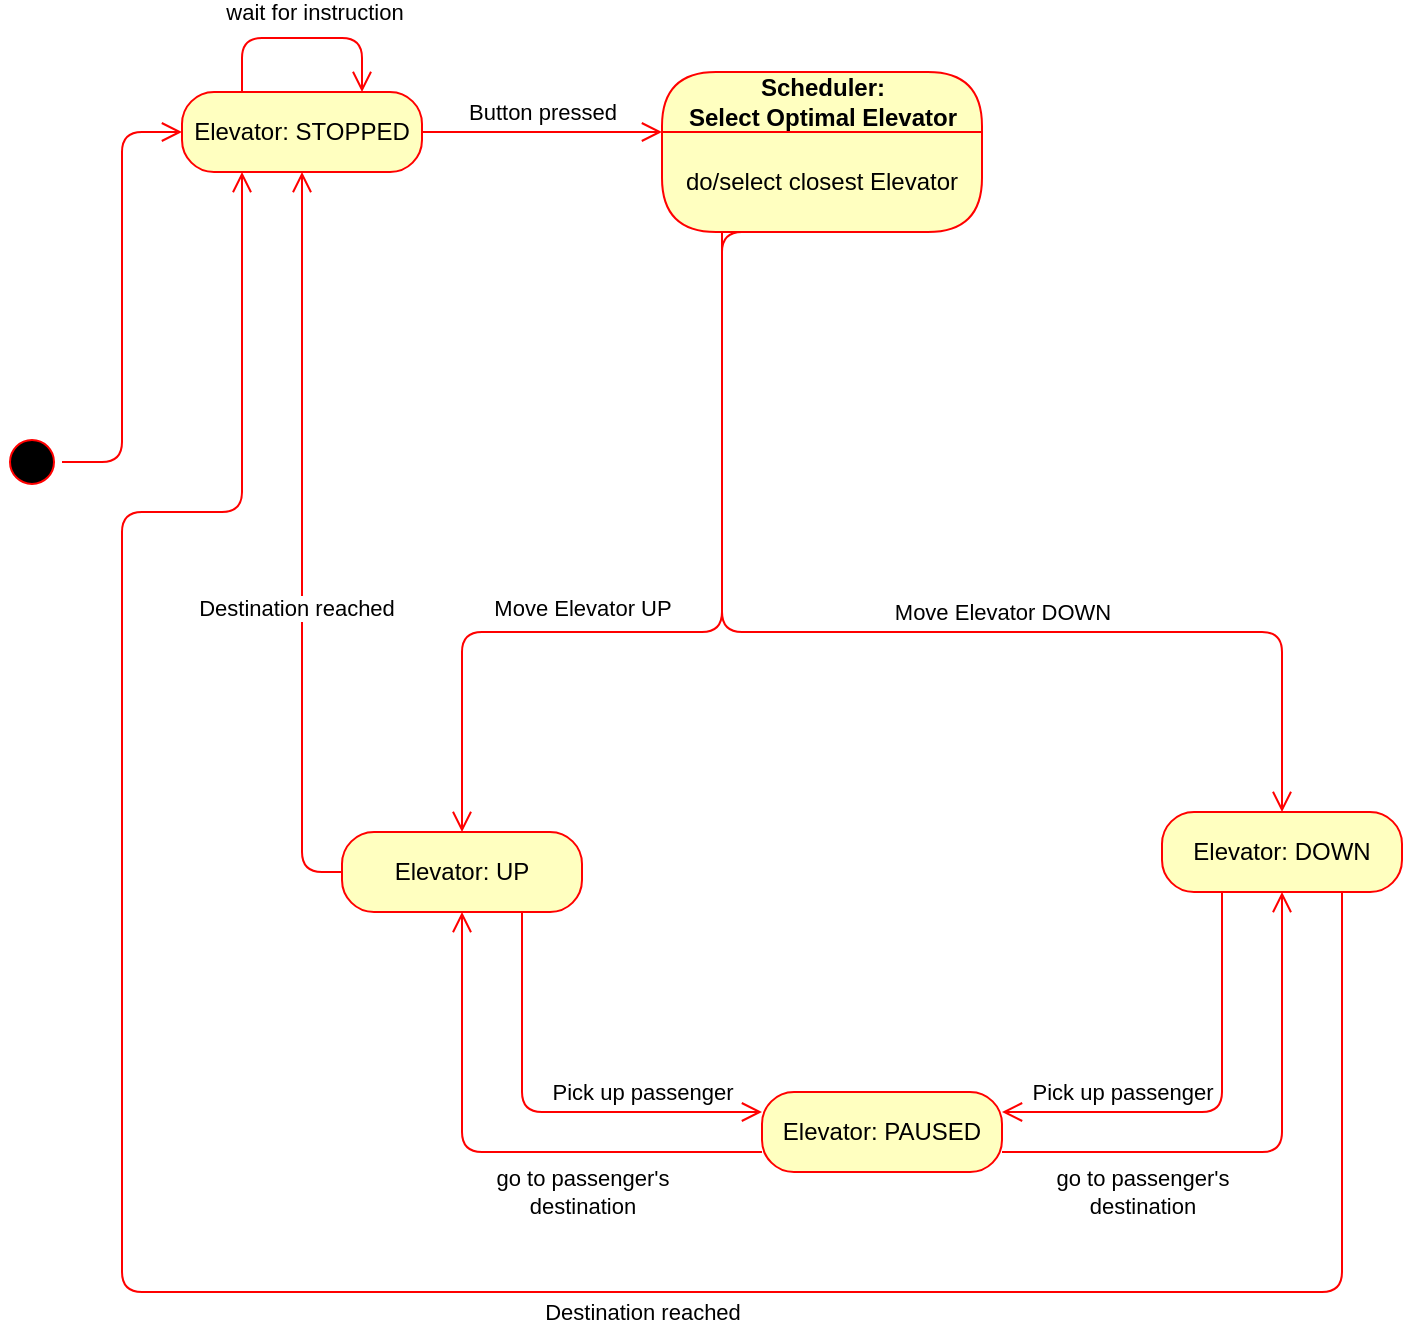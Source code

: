 <mxfile version="14.4.8" type="device"><diagram id="ZYbVaWDMNsf0EwBjcff5" name="Page-1"><mxGraphModel dx="1422" dy="794" grid="1" gridSize="10" guides="1" tooltips="1" connect="1" arrows="1" fold="1" page="1" pageScale="1" pageWidth="850" pageHeight="1100" math="0" shadow="0"><root><mxCell id="0"/><mxCell id="1" parent="0"/><mxCell id="AgUk43DaRQtXCTuI8cT8-1" value="" style="ellipse;html=1;shape=startState;fillColor=#000000;strokeColor=#ff0000;" vertex="1" parent="1"><mxGeometry y="380" width="30" height="30" as="geometry"/></mxCell><mxCell id="AgUk43DaRQtXCTuI8cT8-2" value="" style="edgeStyle=orthogonalEdgeStyle;html=1;verticalAlign=bottom;endArrow=open;endSize=8;strokeColor=#ff0000;entryX=0;entryY=0.5;entryDx=0;entryDy=0;" edge="1" source="AgUk43DaRQtXCTuI8cT8-1" parent="1" target="AgUk43DaRQtXCTuI8cT8-49"><mxGeometry relative="1" as="geometry"><mxPoint x="70" y="395" as="targetPoint"/></mxGeometry></mxCell><mxCell id="AgUk43DaRQtXCTuI8cT8-8" value="Scheduler:&lt;br&gt;Select&amp;nbsp;Optimal Elevator" style="swimlane;html=1;fontStyle=1;align=center;verticalAlign=middle;childLayout=stackLayout;horizontal=1;startSize=30;horizontalStack=0;resizeParent=0;resizeLast=1;container=0;fontColor=#000000;collapsible=0;rounded=1;arcSize=30;strokeColor=#ff0000;fillColor=#ffffc0;swimlaneFillColor=#ffffc0;dropTarget=0;" vertex="1" parent="1"><mxGeometry x="330" y="200" width="160" height="80" as="geometry"/></mxCell><mxCell id="AgUk43DaRQtXCTuI8cT8-9" value="do/select closest Elevator" style="text;html=1;strokeColor=none;fillColor=none;align=center;verticalAlign=middle;spacingLeft=4;spacingRight=4;whiteSpace=wrap;overflow=hidden;rotatable=0;fontColor=#000000;" vertex="1" parent="AgUk43DaRQtXCTuI8cT8-8"><mxGeometry y="30" width="160" height="50" as="geometry"/></mxCell><mxCell id="AgUk43DaRQtXCTuI8cT8-10" value="" style="edgeStyle=orthogonalEdgeStyle;html=1;verticalAlign=bottom;endArrow=open;endSize=8;strokeColor=#ff0000;entryX=0.5;entryY=0;entryDx=0;entryDy=0;" edge="1" source="AgUk43DaRQtXCTuI8cT8-8" parent="1" target="AgUk43DaRQtXCTuI8cT8-47"><mxGeometry relative="1" as="geometry"><mxPoint x="320" y="540" as="targetPoint"/><Array as="points"><mxPoint x="360" y="480"/><mxPoint x="230" y="480"/></Array></mxGeometry></mxCell><mxCell id="AgUk43DaRQtXCTuI8cT8-30" value="Move Elevator UP" style="edgeLabel;html=1;align=center;verticalAlign=middle;resizable=0;points=[];" vertex="1" connectable="0" parent="AgUk43DaRQtXCTuI8cT8-10"><mxGeometry x="-0.236" y="-5" relative="1" as="geometry"><mxPoint x="-65" y="23" as="offset"/></mxGeometry></mxCell><mxCell id="AgUk43DaRQtXCTuI8cT8-24" value="" style="edgeStyle=orthogonalEdgeStyle;html=1;verticalAlign=bottom;endArrow=open;endSize=8;strokeColor=#ff0000;entryX=0;entryY=0;entryDx=0;entryDy=0;exitX=1;exitY=0.5;exitDx=0;exitDy=0;" edge="1" source="AgUk43DaRQtXCTuI8cT8-49" parent="1" target="AgUk43DaRQtXCTuI8cT8-9"><mxGeometry relative="1" as="geometry"><mxPoint x="140" y="450" as="targetPoint"/><mxPoint x="230" y="395" as="sourcePoint"/><Array as="points"><mxPoint x="330" y="230"/></Array></mxGeometry></mxCell><mxCell id="AgUk43DaRQtXCTuI8cT8-25" value="Button pressed" style="edgeLabel;html=1;align=center;verticalAlign=middle;resizable=0;points=[];" vertex="1" connectable="0" parent="AgUk43DaRQtXCTuI8cT8-24"><mxGeometry x="-0.248" y="-3" relative="1" as="geometry"><mxPoint x="15" y="-13" as="offset"/></mxGeometry></mxCell><mxCell id="AgUk43DaRQtXCTuI8cT8-43" value="&lt;span&gt;Elevator: DOWN&lt;/span&gt;" style="rounded=1;whiteSpace=wrap;html=1;arcSize=40;fontColor=#000000;fillColor=#ffffc0;strokeColor=#ff0000;" vertex="1" parent="1"><mxGeometry x="580" y="570" width="120" height="40" as="geometry"/></mxCell><mxCell id="AgUk43DaRQtXCTuI8cT8-44" value="" style="edgeStyle=orthogonalEdgeStyle;html=1;verticalAlign=bottom;endArrow=open;endSize=8;strokeColor=#ff0000;exitX=0.75;exitY=1;exitDx=0;exitDy=0;entryX=0.25;entryY=1;entryDx=0;entryDy=0;" edge="1" source="AgUk43DaRQtXCTuI8cT8-43" parent="1" target="AgUk43DaRQtXCTuI8cT8-49"><mxGeometry relative="1" as="geometry"><mxPoint x="540" y="590" as="targetPoint"/><Array as="points"><mxPoint x="670" y="810"/><mxPoint x="60" y="810"/><mxPoint x="60" y="420"/><mxPoint x="120" y="420"/></Array></mxGeometry></mxCell><mxCell id="AgUk43DaRQtXCTuI8cT8-69" value="Destination reached" style="edgeLabel;html=1;align=center;verticalAlign=middle;resizable=0;points=[];" vertex="1" connectable="0" parent="AgUk43DaRQtXCTuI8cT8-44"><mxGeometry x="-0.046" y="2" relative="1" as="geometry"><mxPoint x="132" y="8" as="offset"/></mxGeometry></mxCell><mxCell id="AgUk43DaRQtXCTuI8cT8-45" value="Elevator: PAUSED" style="rounded=1;whiteSpace=wrap;html=1;arcSize=40;fontColor=#000000;fillColor=#ffffc0;strokeColor=#ff0000;" vertex="1" parent="1"><mxGeometry x="380" y="710" width="120" height="40" as="geometry"/></mxCell><mxCell id="AgUk43DaRQtXCTuI8cT8-46" value="" style="edgeStyle=orthogonalEdgeStyle;html=1;verticalAlign=bottom;endArrow=open;endSize=8;strokeColor=#ff0000;entryX=0.5;entryY=1;entryDx=0;entryDy=0;" edge="1" source="AgUk43DaRQtXCTuI8cT8-45" parent="1" target="AgUk43DaRQtXCTuI8cT8-47"><mxGeometry relative="1" as="geometry"><mxPoint x="360" y="680" as="targetPoint"/><Array as="points"><mxPoint x="230" y="740"/></Array></mxGeometry></mxCell><mxCell id="AgUk43DaRQtXCTuI8cT8-66" value="go to passenger's&lt;br&gt;destination" style="edgeLabel;html=1;align=center;verticalAlign=middle;resizable=0;points=[];" vertex="1" connectable="0" parent="AgUk43DaRQtXCTuI8cT8-46"><mxGeometry x="-0.193" y="3" relative="1" as="geometry"><mxPoint x="19" y="17" as="offset"/></mxGeometry></mxCell><mxCell id="AgUk43DaRQtXCTuI8cT8-47" value="Elevator: UP" style="rounded=1;whiteSpace=wrap;html=1;arcSize=40;fontColor=#000000;fillColor=#ffffc0;strokeColor=#ff0000;" vertex="1" parent="1"><mxGeometry x="170" y="580" width="120" height="40" as="geometry"/></mxCell><mxCell id="AgUk43DaRQtXCTuI8cT8-49" value="Elevator: STOPPED" style="rounded=1;whiteSpace=wrap;html=1;arcSize=40;fontColor=#000000;fillColor=#ffffc0;strokeColor=#ff0000;" vertex="1" parent="1"><mxGeometry x="90" y="210" width="120" height="40" as="geometry"/></mxCell><mxCell id="AgUk43DaRQtXCTuI8cT8-53" value="" style="edgeStyle=orthogonalEdgeStyle;html=1;verticalAlign=bottom;endArrow=open;endSize=8;strokeColor=#ff0000;exitX=0.5;exitY=1;exitDx=0;exitDy=0;entryX=0.5;entryY=0;entryDx=0;entryDy=0;" edge="1" parent="1" source="AgUk43DaRQtXCTuI8cT8-9" target="AgUk43DaRQtXCTuI8cT8-43"><mxGeometry relative="1" as="geometry"><mxPoint x="550" y="520" as="targetPoint"/><mxPoint x="370" y="290" as="sourcePoint"/><Array as="points"><mxPoint x="360" y="280"/><mxPoint x="360" y="480"/><mxPoint x="640" y="480"/></Array></mxGeometry></mxCell><mxCell id="AgUk43DaRQtXCTuI8cT8-54" value="Move Elevator DOWN" style="edgeLabel;html=1;align=center;verticalAlign=middle;resizable=0;points=[];" vertex="1" connectable="0" parent="AgUk43DaRQtXCTuI8cT8-53"><mxGeometry x="-0.236" y="-5" relative="1" as="geometry"><mxPoint x="145" y="3" as="offset"/></mxGeometry></mxCell><mxCell id="AgUk43DaRQtXCTuI8cT8-58" value="" style="edgeStyle=orthogonalEdgeStyle;html=1;verticalAlign=bottom;endArrow=open;endSize=8;strokeColor=#ff0000;exitX=0;exitY=0.5;exitDx=0;exitDy=0;entryX=0.5;entryY=1;entryDx=0;entryDy=0;" edge="1" parent="1" source="AgUk43DaRQtXCTuI8cT8-47" target="AgUk43DaRQtXCTuI8cT8-49"><mxGeometry relative="1" as="geometry"><mxPoint x="140" y="440" as="targetPoint"/><mxPoint x="80" y="640" as="sourcePoint"/><Array as="points"><mxPoint x="150" y="600"/></Array></mxGeometry></mxCell><mxCell id="AgUk43DaRQtXCTuI8cT8-70" value="Destination reached" style="edgeLabel;html=1;align=center;verticalAlign=middle;resizable=0;points=[];" vertex="1" connectable="0" parent="AgUk43DaRQtXCTuI8cT8-58"><mxGeometry x="-0.178" y="3" relative="1" as="geometry"><mxPoint as="offset"/></mxGeometry></mxCell><mxCell id="AgUk43DaRQtXCTuI8cT8-59" value="" style="edgeStyle=orthogonalEdgeStyle;html=1;verticalAlign=bottom;endArrow=open;endSize=8;strokeColor=#ff0000;entryX=0.5;entryY=1;entryDx=0;entryDy=0;" edge="1" parent="1" target="AgUk43DaRQtXCTuI8cT8-43"><mxGeometry relative="1" as="geometry"><mxPoint x="570" y="660" as="targetPoint"/><mxPoint x="500" y="740" as="sourcePoint"/><Array as="points"><mxPoint x="500" y="740"/><mxPoint x="640" y="740"/></Array></mxGeometry></mxCell><mxCell id="AgUk43DaRQtXCTuI8cT8-68" value="go to passenger's&lt;br&gt;destination" style="edgeLabel;html=1;align=center;verticalAlign=middle;resizable=0;points=[];" vertex="1" connectable="0" parent="AgUk43DaRQtXCTuI8cT8-59"><mxGeometry x="-0.615" y="2" relative="1" as="geometry"><mxPoint x="18" y="22" as="offset"/></mxGeometry></mxCell><mxCell id="AgUk43DaRQtXCTuI8cT8-60" value="" style="edgeStyle=orthogonalEdgeStyle;html=1;verticalAlign=bottom;endArrow=open;endSize=8;strokeColor=#ff0000;exitX=0.25;exitY=0;exitDx=0;exitDy=0;entryX=0.75;entryY=0;entryDx=0;entryDy=0;" edge="1" parent="1" source="AgUk43DaRQtXCTuI8cT8-49" target="AgUk43DaRQtXCTuI8cT8-49"><mxGeometry relative="1" as="geometry"><mxPoint x="110" y="120" as="targetPoint"/><mxPoint x="130" y="200" as="sourcePoint"/><Array as="points"><mxPoint x="120" y="183"/><mxPoint x="180" y="183"/></Array></mxGeometry></mxCell><mxCell id="AgUk43DaRQtXCTuI8cT8-61" value="wait for instruction" style="edgeLabel;html=1;align=center;verticalAlign=middle;resizable=0;points=[];" vertex="1" connectable="0" parent="AgUk43DaRQtXCTuI8cT8-60"><mxGeometry x="-0.174" y="1" relative="1" as="geometry"><mxPoint x="16" y="-12" as="offset"/></mxGeometry></mxCell><mxCell id="AgUk43DaRQtXCTuI8cT8-62" value="" style="edgeStyle=orthogonalEdgeStyle;html=1;verticalAlign=bottom;endArrow=open;endSize=8;strokeColor=#ff0000;exitX=0.75;exitY=1;exitDx=0;exitDy=0;entryX=0;entryY=0.25;entryDx=0;entryDy=0;" edge="1" parent="1" source="AgUk43DaRQtXCTuI8cT8-47" target="AgUk43DaRQtXCTuI8cT8-45"><mxGeometry relative="1" as="geometry"><mxPoint x="350" y="710" as="targetPoint"/><mxPoint x="330" y="690" as="sourcePoint"/><Array as="points"><mxPoint x="260" y="720"/></Array></mxGeometry></mxCell><mxCell id="AgUk43DaRQtXCTuI8cT8-64" value="Pick up passenger" style="edgeLabel;html=1;align=center;verticalAlign=middle;resizable=0;points=[];" vertex="1" connectable="0" parent="AgUk43DaRQtXCTuI8cT8-62"><mxGeometry x="0.318" y="1" relative="1" as="geometry"><mxPoint x="15" y="-9" as="offset"/></mxGeometry></mxCell><mxCell id="AgUk43DaRQtXCTuI8cT8-63" value="" style="edgeStyle=orthogonalEdgeStyle;html=1;verticalAlign=bottom;endArrow=open;endSize=8;strokeColor=#ff0000;exitX=0.25;exitY=1;exitDx=0;exitDy=0;entryX=1;entryY=0.25;entryDx=0;entryDy=0;" edge="1" parent="1" source="AgUk43DaRQtXCTuI8cT8-43" target="AgUk43DaRQtXCTuI8cT8-45"><mxGeometry relative="1" as="geometry"><mxPoint x="490" y="660" as="targetPoint"/><mxPoint x="400" y="660" as="sourcePoint"/><Array as="points"><mxPoint x="610" y="720"/></Array></mxGeometry></mxCell><mxCell id="AgUk43DaRQtXCTuI8cT8-65" value="Pick up passenger" style="edgeLabel;html=1;align=center;verticalAlign=middle;resizable=0;points=[];" vertex="1" connectable="0" parent="AgUk43DaRQtXCTuI8cT8-63"><mxGeometry x="0.373" y="-1" relative="1" as="geometry"><mxPoint x="-9" y="-9" as="offset"/></mxGeometry></mxCell></root></mxGraphModel></diagram></mxfile>